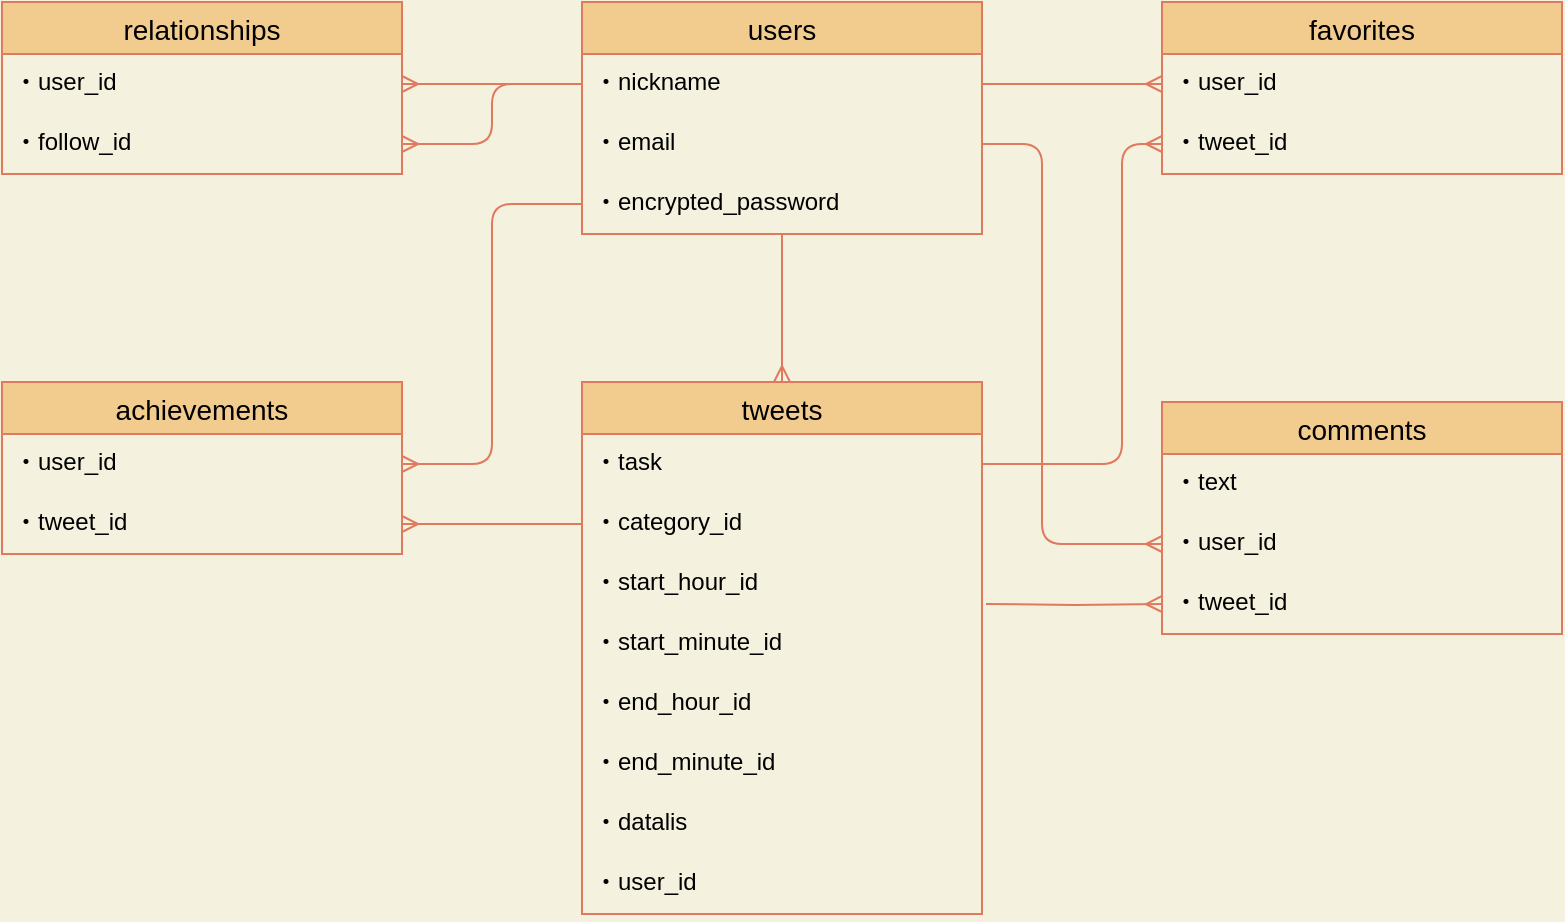 <mxfile version="13.10.0" type="embed">
    <diagram id="uALdojtDuigCa-BZV_iy" name="ページ1">
        <mxGraphModel dx="2956" dy="1977" grid="0" gridSize="10" guides="1" tooltips="1" connect="1" arrows="1" fold="1" page="0" pageScale="1" pageWidth="827" pageHeight="1169" background="#F4F1DE" math="0" shadow="0">
            <root>
                <mxCell id="0"/>
                <mxCell id="1" parent="0"/>
                <mxCell id="40" style="edgeStyle=orthogonalEdgeStyle;curved=0;rounded=1;sketch=0;orthogonalLoop=1;jettySize=auto;html=1;entryX=0.5;entryY=0;entryDx=0;entryDy=0;strokeColor=#E07A5F;fillColor=#F2CC8F;fontColor=#000000;startArrow=none;startFill=0;endArrow=ERmany;endFill=0;" edge="1" parent="1" source="2" target="9">
                    <mxGeometry relative="1" as="geometry"/>
                </mxCell>
                <mxCell id="2" value="users" style="swimlane;fontStyle=0;childLayout=stackLayout;horizontal=1;startSize=26;horizontalStack=0;resizeParent=1;resizeParentMax=0;resizeLast=0;collapsible=1;marginBottom=0;align=center;fontSize=14;rounded=0;sketch=0;strokeColor=#E07A5F;fillColor=#F2CC8F;fontColor=#000000;" vertex="1" parent="1">
                    <mxGeometry x="-1340" y="-1080" width="200" height="116" as="geometry"/>
                </mxCell>
                <mxCell id="4" value="・nickname&#10;" style="text;spacingLeft=4;spacingRight=4;overflow=hidden;rotatable=0;points=[[0,0.5],[1,0.5]];portConstraint=eastwest;fontSize=12;fontColor=#000000;" vertex="1" parent="2">
                    <mxGeometry y="26" width="200" height="30" as="geometry"/>
                </mxCell>
                <mxCell id="7" value="・email&#10;&#10;" style="text;spacingLeft=4;spacingRight=4;overflow=hidden;rotatable=0;points=[[0,0.5],[1,0.5]];portConstraint=eastwest;fontSize=12;fontColor=#000000;" vertex="1" parent="2">
                    <mxGeometry y="56" width="200" height="30" as="geometry"/>
                </mxCell>
                <mxCell id="8" value="・encrypted_password&#10;&#10;" style="text;spacingLeft=4;spacingRight=4;overflow=hidden;rotatable=0;points=[[0,0.5],[1,0.5]];portConstraint=eastwest;fontSize=12;fontColor=#000000;" vertex="1" parent="2">
                    <mxGeometry y="86" width="200" height="30" as="geometry"/>
                </mxCell>
                <mxCell id="9" value="tweets" style="swimlane;fontStyle=0;childLayout=stackLayout;horizontal=1;startSize=26;horizontalStack=0;resizeParent=1;resizeParentMax=0;resizeLast=0;collapsible=1;marginBottom=0;align=center;fontSize=14;rounded=0;sketch=0;strokeColor=#E07A5F;fillColor=#F2CC8F;fontColor=#000000;" vertex="1" parent="1">
                    <mxGeometry x="-1340" y="-890" width="200" height="266" as="geometry"/>
                </mxCell>
                <mxCell id="10" value="・task" style="text;spacingLeft=4;spacingRight=4;overflow=hidden;rotatable=0;points=[[0,0.5],[1,0.5]];portConstraint=eastwest;fontSize=12;fontColor=#000000;" vertex="1" parent="9">
                    <mxGeometry y="26" width="200" height="30" as="geometry"/>
                </mxCell>
                <mxCell id="11" value="・category_id&#10;&#10;" style="text;spacingLeft=4;spacingRight=4;overflow=hidden;rotatable=0;points=[[0,0.5],[1,0.5]];portConstraint=eastwest;fontSize=12;fontColor=#000000;" vertex="1" parent="9">
                    <mxGeometry y="56" width="200" height="30" as="geometry"/>
                </mxCell>
                <mxCell id="13" value="・start_hour_id&#10;&#10;" style="text;spacingLeft=4;spacingRight=4;overflow=hidden;rotatable=0;points=[[0,0.5],[1,0.5]];portConstraint=eastwest;fontSize=12;fontColor=#000000;" vertex="1" parent="9">
                    <mxGeometry y="86" width="200" height="30" as="geometry"/>
                </mxCell>
                <mxCell id="14" value="・start_minute_id&#10;&#10;" style="text;spacingLeft=4;spacingRight=4;overflow=hidden;rotatable=0;points=[[0,0.5],[1,0.5]];portConstraint=eastwest;fontSize=12;fontColor=#000000;" vertex="1" parent="9">
                    <mxGeometry y="116" width="200" height="30" as="geometry"/>
                </mxCell>
                <mxCell id="15" value="・end_hour_id&#10;&#10;" style="text;spacingLeft=4;spacingRight=4;overflow=hidden;rotatable=0;points=[[0,0.5],[1,0.5]];portConstraint=eastwest;fontSize=12;fontColor=#000000;" vertex="1" parent="9">
                    <mxGeometry y="146" width="200" height="30" as="geometry"/>
                </mxCell>
                <mxCell id="16" value="・end_minute_id&#10;&#10;" style="text;spacingLeft=4;spacingRight=4;overflow=hidden;rotatable=0;points=[[0,0.5],[1,0.5]];portConstraint=eastwest;fontSize=12;fontColor=#000000;" vertex="1" parent="9">
                    <mxGeometry y="176" width="200" height="30" as="geometry"/>
                </mxCell>
                <mxCell id="18" value="・datalis&#10;&#10;" style="text;spacingLeft=4;spacingRight=4;overflow=hidden;rotatable=0;points=[[0,0.5],[1,0.5]];portConstraint=eastwest;fontSize=12;fontColor=#000000;" vertex="1" parent="9">
                    <mxGeometry y="206" width="200" height="30" as="geometry"/>
                </mxCell>
                <mxCell id="17" value="・user_id&#10;&#10;" style="text;spacingLeft=4;spacingRight=4;overflow=hidden;rotatable=0;points=[[0,0.5],[1,0.5]];portConstraint=eastwest;fontSize=12;fontColor=#000000;" vertex="1" parent="9">
                    <mxGeometry y="236" width="200" height="30" as="geometry"/>
                </mxCell>
                <mxCell id="19" value="relationships" style="swimlane;fontStyle=0;childLayout=stackLayout;horizontal=1;startSize=26;horizontalStack=0;resizeParent=1;resizeParentMax=0;resizeLast=0;collapsible=1;marginBottom=0;align=center;fontSize=14;rounded=0;sketch=0;strokeColor=#E07A5F;fillColor=#F2CC8F;fontColor=#000000;" vertex="1" parent="1">
                    <mxGeometry x="-1630" y="-1080" width="200" height="86" as="geometry"/>
                </mxCell>
                <mxCell id="20" value="・user_id" style="text;spacingLeft=4;spacingRight=4;overflow=hidden;rotatable=0;points=[[0,0.5],[1,0.5]];portConstraint=eastwest;fontSize=12;fontColor=#000000;" vertex="1" parent="19">
                    <mxGeometry y="26" width="200" height="30" as="geometry"/>
                </mxCell>
                <mxCell id="21" value="・follow_id" style="text;spacingLeft=4;spacingRight=4;overflow=hidden;rotatable=0;points=[[0,0.5],[1,0.5]];portConstraint=eastwest;fontSize=12;fontColor=#000000;" vertex="1" parent="19">
                    <mxGeometry y="56" width="200" height="30" as="geometry"/>
                </mxCell>
                <mxCell id="27" value="achievements" style="swimlane;fontStyle=0;childLayout=stackLayout;horizontal=1;startSize=26;horizontalStack=0;resizeParent=1;resizeParentMax=0;resizeLast=0;collapsible=1;marginBottom=0;align=center;fontSize=14;rounded=0;sketch=0;strokeColor=#E07A5F;fillColor=#F2CC8F;fontColor=#000000;" vertex="1" parent="1">
                    <mxGeometry x="-1630" y="-890" width="200" height="86" as="geometry"/>
                </mxCell>
                <mxCell id="28" value="・user_id" style="text;spacingLeft=4;spacingRight=4;overflow=hidden;rotatable=0;points=[[0,0.5],[1,0.5]];portConstraint=eastwest;fontSize=12;fontColor=#000000;" vertex="1" parent="27">
                    <mxGeometry y="26" width="200" height="30" as="geometry"/>
                </mxCell>
                <mxCell id="29" value="・tweet_id" style="text;spacingLeft=4;spacingRight=4;overflow=hidden;rotatable=0;points=[[0,0.5],[1,0.5]];portConstraint=eastwest;fontSize=12;fontColor=#000000;" vertex="1" parent="27">
                    <mxGeometry y="56" width="200" height="30" as="geometry"/>
                </mxCell>
                <mxCell id="30" value="favorites" style="swimlane;fontStyle=0;childLayout=stackLayout;horizontal=1;startSize=26;horizontalStack=0;resizeParent=1;resizeParentMax=0;resizeLast=0;collapsible=1;marginBottom=0;align=center;fontSize=14;rounded=0;sketch=0;strokeColor=#E07A5F;fillColor=#F2CC8F;fontColor=#000000;" vertex="1" parent="1">
                    <mxGeometry x="-1050" y="-1080" width="200" height="86" as="geometry"/>
                </mxCell>
                <mxCell id="31" value="・user_id" style="text;spacingLeft=4;spacingRight=4;overflow=hidden;rotatable=0;points=[[0,0.5],[1,0.5]];portConstraint=eastwest;fontSize=12;fontColor=#000000;" vertex="1" parent="30">
                    <mxGeometry y="26" width="200" height="30" as="geometry"/>
                </mxCell>
                <mxCell id="32" value="・tweet_id" style="text;spacingLeft=4;spacingRight=4;overflow=hidden;rotatable=0;points=[[0,0.5],[1,0.5]];portConstraint=eastwest;fontSize=12;fontColor=#000000;" vertex="1" parent="30">
                    <mxGeometry y="56" width="200" height="30" as="geometry"/>
                </mxCell>
                <mxCell id="33" value="comments" style="swimlane;fontStyle=0;childLayout=stackLayout;horizontal=1;startSize=26;horizontalStack=0;resizeParent=1;resizeParentMax=0;resizeLast=0;collapsible=1;marginBottom=0;align=center;fontSize=14;rounded=0;sketch=0;strokeColor=#E07A5F;fillColor=#F2CC8F;fontColor=#000000;" vertex="1" parent="1">
                    <mxGeometry x="-1050" y="-880" width="200" height="116" as="geometry"/>
                </mxCell>
                <mxCell id="34" value="・text" style="text;spacingLeft=4;spacingRight=4;overflow=hidden;rotatable=0;points=[[0,0.5],[1,0.5]];portConstraint=eastwest;fontSize=12;fontColor=#000000;" vertex="1" parent="33">
                    <mxGeometry y="26" width="200" height="30" as="geometry"/>
                </mxCell>
                <mxCell id="37" value="・user_id" style="text;spacingLeft=4;spacingRight=4;overflow=hidden;rotatable=0;points=[[0,0.5],[1,0.5]];portConstraint=eastwest;fontSize=12;fontColor=#000000;" vertex="1" parent="33">
                    <mxGeometry y="56" width="200" height="30" as="geometry"/>
                </mxCell>
                <mxCell id="38" value="・tweet_id" style="text;spacingLeft=4;spacingRight=4;overflow=hidden;rotatable=0;points=[[0,0.5],[1,0.5]];portConstraint=eastwest;fontSize=12;fontColor=#000000;" vertex="1" parent="33">
                    <mxGeometry y="86" width="200" height="30" as="geometry"/>
                </mxCell>
                <mxCell id="43" style="edgeStyle=orthogonalEdgeStyle;curved=0;rounded=1;sketch=0;orthogonalLoop=1;jettySize=auto;html=1;exitX=0;exitY=0.5;exitDx=0;exitDy=0;entryX=1;entryY=0.5;entryDx=0;entryDy=0;startArrow=none;startFill=0;endArrow=ERmany;endFill=0;strokeColor=#E07A5F;fillColor=#F2CC8F;fontColor=#000000;" edge="1" parent="1" source="4" target="20">
                    <mxGeometry relative="1" as="geometry"/>
                </mxCell>
                <mxCell id="44" style="edgeStyle=orthogonalEdgeStyle;curved=0;rounded=1;sketch=0;orthogonalLoop=1;jettySize=auto;html=1;exitX=0;exitY=0.5;exitDx=0;exitDy=0;entryX=1;entryY=0.5;entryDx=0;entryDy=0;startArrow=none;startFill=0;endArrow=ERmany;endFill=0;strokeColor=#E07A5F;fillColor=#F2CC8F;fontColor=#000000;" edge="1" parent="1" source="4" target="21">
                    <mxGeometry relative="1" as="geometry"/>
                </mxCell>
                <mxCell id="45" style="edgeStyle=orthogonalEdgeStyle;curved=0;rounded=1;sketch=0;orthogonalLoop=1;jettySize=auto;html=1;exitX=1;exitY=0.5;exitDx=0;exitDy=0;entryX=0;entryY=0.5;entryDx=0;entryDy=0;startArrow=none;startFill=0;endArrow=ERmany;endFill=0;strokeColor=#E07A5F;fillColor=#F2CC8F;fontColor=#000000;" edge="1" parent="1" source="4" target="31">
                    <mxGeometry relative="1" as="geometry"/>
                </mxCell>
                <mxCell id="47" style="edgeStyle=orthogonalEdgeStyle;curved=0;rounded=1;sketch=0;orthogonalLoop=1;jettySize=auto;html=1;exitX=1;exitY=0.5;exitDx=0;exitDy=0;entryX=0;entryY=0.5;entryDx=0;entryDy=0;startArrow=none;startFill=0;endArrow=ERmany;endFill=0;strokeColor=#E07A5F;fillColor=#F2CC8F;fontColor=#000000;" edge="1" parent="1" source="7" target="37">
                    <mxGeometry relative="1" as="geometry">
                        <Array as="points">
                            <mxPoint x="-1110" y="-1009"/>
                            <mxPoint x="-1110" y="-809"/>
                        </Array>
                    </mxGeometry>
                </mxCell>
                <mxCell id="49" style="edgeStyle=orthogonalEdgeStyle;curved=0;rounded=1;sketch=0;orthogonalLoop=1;jettySize=auto;html=1;exitX=0;exitY=0.5;exitDx=0;exitDy=0;entryX=1;entryY=0.5;entryDx=0;entryDy=0;startArrow=none;startFill=0;endArrow=ERmany;endFill=0;strokeColor=#E07A5F;fillColor=#F2CC8F;fontColor=#000000;" edge="1" parent="1" source="11" target="29">
                    <mxGeometry relative="1" as="geometry"/>
                </mxCell>
                <mxCell id="50" style="edgeStyle=orthogonalEdgeStyle;curved=0;rounded=1;sketch=0;orthogonalLoop=1;jettySize=auto;html=1;exitX=0;exitY=0.5;exitDx=0;exitDy=0;entryX=1;entryY=0.5;entryDx=0;entryDy=0;startArrow=none;startFill=0;endArrow=ERmany;endFill=0;strokeColor=#E07A5F;fillColor=#F2CC8F;fontColor=#000000;" edge="1" parent="1" source="8" target="28">
                    <mxGeometry relative="1" as="geometry"/>
                </mxCell>
                <mxCell id="51" style="edgeStyle=orthogonalEdgeStyle;curved=0;rounded=1;sketch=0;orthogonalLoop=1;jettySize=auto;html=1;entryX=0;entryY=0.5;entryDx=0;entryDy=0;startArrow=none;startFill=0;endArrow=ERmany;endFill=0;strokeColor=#E07A5F;fillColor=#F2CC8F;fontColor=#000000;" edge="1" parent="1" target="38">
                    <mxGeometry relative="1" as="geometry">
                        <mxPoint x="-1138" y="-779" as="sourcePoint"/>
                    </mxGeometry>
                </mxCell>
                <mxCell id="52" style="edgeStyle=orthogonalEdgeStyle;curved=0;rounded=1;sketch=0;orthogonalLoop=1;jettySize=auto;html=1;exitX=1;exitY=0.5;exitDx=0;exitDy=0;entryX=0;entryY=0.5;entryDx=0;entryDy=0;startArrow=none;startFill=0;endArrow=ERmany;endFill=0;strokeColor=#E07A5F;fillColor=#F2CC8F;fontColor=#000000;" edge="1" parent="1" source="10" target="32">
                    <mxGeometry relative="1" as="geometry">
                        <Array as="points">
                            <mxPoint x="-1070" y="-849"/>
                            <mxPoint x="-1070" y="-1009"/>
                        </Array>
                    </mxGeometry>
                </mxCell>
            </root>
        </mxGraphModel>
    </diagram>
</mxfile>